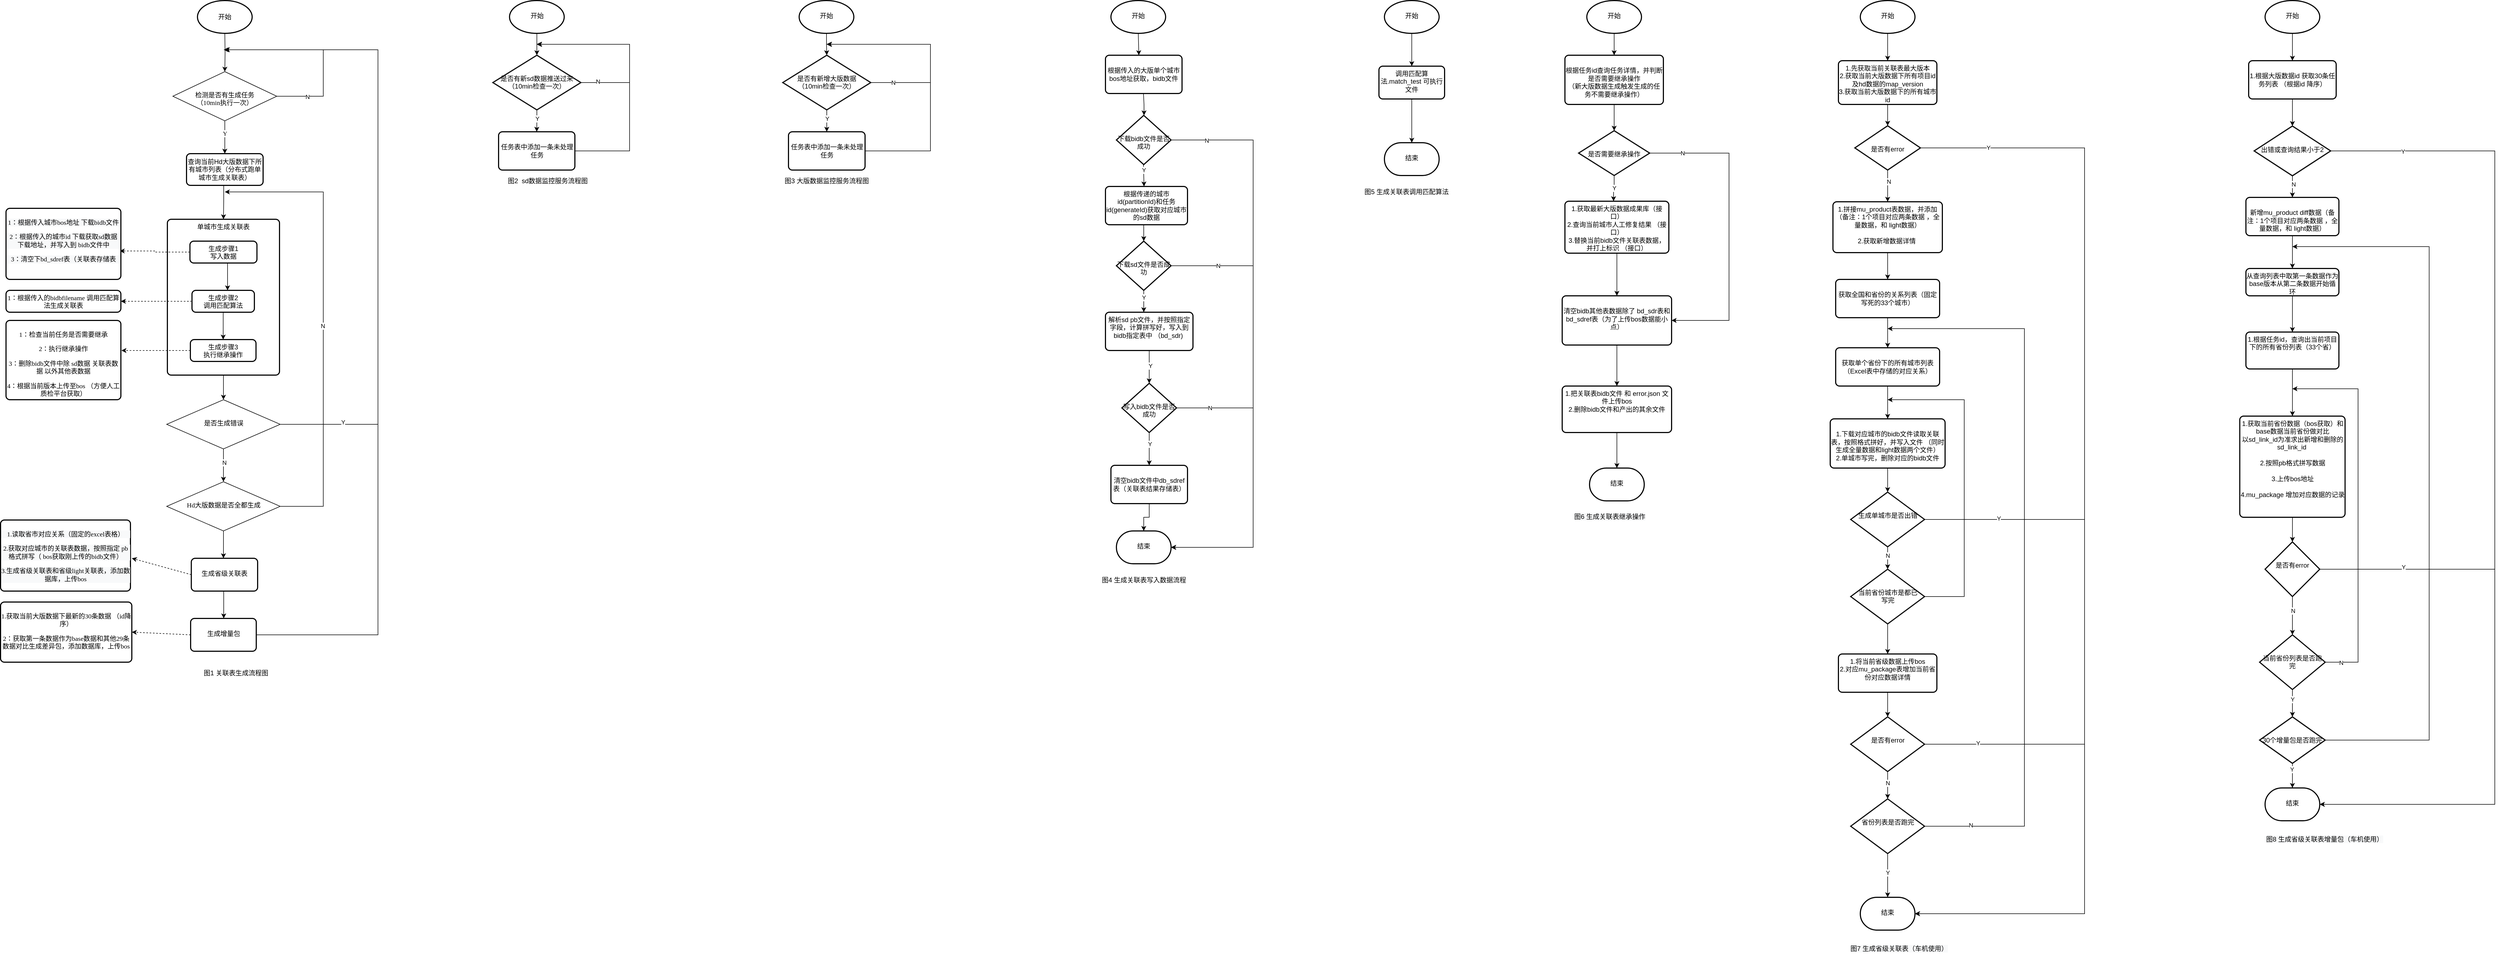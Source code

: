 <mxfile version="15.6.0" type="github">
  <diagram id="X5KQz3rxx_h_TQ3K8cYE" name="Page-1">
    <mxGraphModel dx="1613" dy="525" grid="1" gridSize="10" guides="1" tooltips="1" connect="1" arrows="1" fold="1" page="1" pageScale="1" pageWidth="827" pageHeight="1169" background="#ffffff" math="0" shadow="0">
      <root>
        <mxCell id="0" />
        <mxCell id="1" parent="0" />
        <mxCell id="eWdhQGMyC3yhiPP8geCY-25" value="" style="edgeStyle=orthogonalEdgeStyle;rounded=0;orthogonalLoop=1;jettySize=auto;html=1;fontFamily=Verdana;" parent="1" target="eWdhQGMyC3yhiPP8geCY-24" edge="1">
          <mxGeometry relative="1" as="geometry">
            <mxPoint x="-310" y="230" as="sourcePoint" />
          </mxGeometry>
        </mxCell>
        <mxCell id="wXMktmDXNLtLzAhjk9bb-2" style="edgeStyle=orthogonalEdgeStyle;rounded=0;orthogonalLoop=1;jettySize=auto;html=1;exitX=1;exitY=0.5;exitDx=0;exitDy=0;" edge="1" parent="1" source="eWdhQGMyC3yhiPP8geCY-24">
          <mxGeometry relative="1" as="geometry">
            <mxPoint x="-310" y="260" as="targetPoint" />
            <Array as="points">
              <mxPoint x="-130" y="345" />
              <mxPoint x="-130" y="260" />
            </Array>
          </mxGeometry>
        </mxCell>
        <mxCell id="wXMktmDXNLtLzAhjk9bb-3" value="N" style="edgeLabel;html=1;align=center;verticalAlign=middle;resizable=0;points=[];" vertex="1" connectable="0" parent="wXMktmDXNLtLzAhjk9bb-2">
          <mxGeometry x="-0.68" y="-1" relative="1" as="geometry">
            <mxPoint as="offset" />
          </mxGeometry>
        </mxCell>
        <mxCell id="eWdhQGMyC3yhiPP8geCY-24" value="&lt;br&gt;&lt;br&gt;检测是否有生成任务&lt;br&gt;（10min执行一次）" style="rhombus;whiteSpace=wrap;html=1;rounded=0;fontFamily=Verdana;verticalAlign=top;" parent="1" vertex="1">
          <mxGeometry x="-405" y="300" width="190" height="90" as="geometry" />
        </mxCell>
        <mxCell id="eWdhQGMyC3yhiPP8geCY-30" value="" style="endArrow=classic;html=1;rounded=0;fontFamily=Verdana;entryX=0.5;entryY=0;entryDx=0;entryDy=0;exitX=0.5;exitY=1;exitDx=0;exitDy=0;" parent="1" source="eWdhQGMyC3yhiPP8geCY-24" edge="1">
          <mxGeometry width="50" height="50" relative="1" as="geometry">
            <mxPoint x="-360" y="440" as="sourcePoint" />
            <mxPoint x="-310" y="450" as="targetPoint" />
          </mxGeometry>
        </mxCell>
        <mxCell id="eWdhQGMyC3yhiPP8geCY-32" value="Y" style="edgeLabel;html=1;align=center;verticalAlign=middle;resizable=0;points=[];fontFamily=Verdana;" parent="eWdhQGMyC3yhiPP8geCY-30" vertex="1" connectable="0">
          <mxGeometry x="-0.256" relative="1" as="geometry">
            <mxPoint as="offset" />
          </mxGeometry>
        </mxCell>
        <mxCell id="wXMktmDXNLtLzAhjk9bb-1" value="开始" style="strokeWidth=2;html=1;shape=mxgraph.flowchart.start_1;whiteSpace=wrap;" vertex="1" parent="1">
          <mxGeometry x="-360" y="170" width="100" height="60" as="geometry" />
        </mxCell>
        <mxCell id="wXMktmDXNLtLzAhjk9bb-18" style="edgeStyle=orthogonalEdgeStyle;rounded=0;orthogonalLoop=1;jettySize=auto;html=1;exitX=0.5;exitY=1;exitDx=0;exitDy=0;entryX=0.5;entryY=0;entryDx=0;entryDy=0;" edge="1" parent="1" source="wXMktmDXNLtLzAhjk9bb-4" target="wXMktmDXNLtLzAhjk9bb-5">
          <mxGeometry relative="1" as="geometry">
            <Array as="points">
              <mxPoint x="-312" y="508" />
              <mxPoint x="-312" y="537" />
            </Array>
          </mxGeometry>
        </mxCell>
        <mxCell id="wXMktmDXNLtLzAhjk9bb-4" value="查询当前Hd大版数据下所有城市列表（分布式跑单城市生成关联表）" style="rounded=1;whiteSpace=wrap;html=1;absoluteArcSize=1;arcSize=14;strokeWidth=2;" vertex="1" parent="1">
          <mxGeometry x="-380" y="450" width="140" height="58" as="geometry" />
        </mxCell>
        <mxCell id="wXMktmDXNLtLzAhjk9bb-24" style="edgeStyle=orthogonalEdgeStyle;rounded=0;orthogonalLoop=1;jettySize=auto;html=1;exitX=0.5;exitY=1;exitDx=0;exitDy=0;entryX=0.5;entryY=0;entryDx=0;entryDy=0;" edge="1" parent="1" source="wXMktmDXNLtLzAhjk9bb-5" target="wXMktmDXNLtLzAhjk9bb-19">
          <mxGeometry relative="1" as="geometry" />
        </mxCell>
        <mxCell id="wXMktmDXNLtLzAhjk9bb-5" value="单城市生成关联表" style="rounded=1;whiteSpace=wrap;html=1;absoluteArcSize=1;arcSize=14;strokeWidth=2;verticalAlign=top;" vertex="1" parent="1">
          <mxGeometry x="-415" y="570" width="205" height="285" as="geometry" />
        </mxCell>
        <mxCell id="wXMktmDXNLtLzAhjk9bb-88" style="edgeStyle=orthogonalEdgeStyle;rounded=0;orthogonalLoop=1;jettySize=auto;html=1;exitX=0;exitY=0.5;exitDx=0;exitDy=0;entryX=0.99;entryY=0.6;entryDx=0;entryDy=0;entryPerimeter=0;dashed=1;" edge="1" parent="1" source="wXMktmDXNLtLzAhjk9bb-6" target="wXMktmDXNLtLzAhjk9bb-86">
          <mxGeometry relative="1" as="geometry">
            <Array as="points">
              <mxPoint x="-437" y="630" />
              <mxPoint x="-437" y="628" />
            </Array>
          </mxGeometry>
        </mxCell>
        <mxCell id="wXMktmDXNLtLzAhjk9bb-6" value="生成步骤1&lt;br&gt;写入数据" style="rounded=1;whiteSpace=wrap;html=1;absoluteArcSize=1;arcSize=14;strokeWidth=2;verticalAlign=top;" vertex="1" parent="1">
          <mxGeometry x="-373.75" y="610" width="122.5" height="40" as="geometry" />
        </mxCell>
        <mxCell id="wXMktmDXNLtLzAhjk9bb-15" value="" style="edgeStyle=orthogonalEdgeStyle;rounded=0;orthogonalLoop=1;jettySize=auto;html=1;" edge="1" parent="1" source="wXMktmDXNLtLzAhjk9bb-8" target="wXMktmDXNLtLzAhjk9bb-9">
          <mxGeometry relative="1" as="geometry" />
        </mxCell>
        <mxCell id="wXMktmDXNLtLzAhjk9bb-8" value="生成步骤2&lt;br&gt;调用匹配算法" style="rounded=1;whiteSpace=wrap;html=1;absoluteArcSize=1;arcSize=14;strokeWidth=2;verticalAlign=top;" vertex="1" parent="1">
          <mxGeometry x="-370" y="700" width="114.06" height="40" as="geometry" />
        </mxCell>
        <mxCell id="wXMktmDXNLtLzAhjk9bb-9" value="生成步骤3&lt;br&gt;执行继承操作" style="rounded=1;whiteSpace=wrap;html=1;absoluteArcSize=1;arcSize=14;strokeWidth=2;verticalAlign=top;" vertex="1" parent="1">
          <mxGeometry x="-372.97" y="790" width="120" height="40" as="geometry" />
        </mxCell>
        <mxCell id="wXMktmDXNLtLzAhjk9bb-14" value="" style="edgeStyle=orthogonalEdgeStyle;rounded=0;orthogonalLoop=1;jettySize=auto;html=1;fontFamily=Verdana;exitX=0.561;exitY=0.975;exitDx=0;exitDy=0;exitPerimeter=0;" edge="1" parent="1" source="wXMktmDXNLtLzAhjk9bb-6">
          <mxGeometry relative="1" as="geometry">
            <mxPoint x="-300" y="240" as="sourcePoint" />
            <mxPoint x="-305" y="700" as="targetPoint" />
            <Array as="points" />
          </mxGeometry>
        </mxCell>
        <mxCell id="wXMktmDXNLtLzAhjk9bb-22" style="edgeStyle=orthogonalEdgeStyle;rounded=0;orthogonalLoop=1;jettySize=auto;html=1;exitX=1;exitY=0.5;exitDx=0;exitDy=0;" edge="1" parent="1" source="wXMktmDXNLtLzAhjk9bb-19">
          <mxGeometry relative="1" as="geometry">
            <mxPoint x="-310" y="260" as="targetPoint" />
            <Array as="points">
              <mxPoint x="-30" y="945" />
              <mxPoint x="-30" y="260" />
            </Array>
          </mxGeometry>
        </mxCell>
        <mxCell id="wXMktmDXNLtLzAhjk9bb-23" value="Y" style="edgeLabel;html=1;align=center;verticalAlign=middle;resizable=0;points=[];" vertex="1" connectable="0" parent="wXMktmDXNLtLzAhjk9bb-22">
          <mxGeometry x="-0.801" y="4" relative="1" as="geometry">
            <mxPoint as="offset" />
          </mxGeometry>
        </mxCell>
        <mxCell id="wXMktmDXNLtLzAhjk9bb-29" value="" style="edgeStyle=orthogonalEdgeStyle;rounded=0;orthogonalLoop=1;jettySize=auto;html=1;" edge="1" parent="1" source="wXMktmDXNLtLzAhjk9bb-19" target="wXMktmDXNLtLzAhjk9bb-25">
          <mxGeometry relative="1" as="geometry" />
        </mxCell>
        <mxCell id="wXMktmDXNLtLzAhjk9bb-41" value="N" style="edgeLabel;html=1;align=center;verticalAlign=middle;resizable=0;points=[];" vertex="1" connectable="0" parent="wXMktmDXNLtLzAhjk9bb-29">
          <mxGeometry x="-0.167" y="1" relative="1" as="geometry">
            <mxPoint as="offset" />
          </mxGeometry>
        </mxCell>
        <mxCell id="wXMktmDXNLtLzAhjk9bb-19" value="&lt;br&gt;&lt;br&gt;是否生成错误" style="rhombus;whiteSpace=wrap;html=1;rounded=0;fontFamily=Verdana;verticalAlign=top;" vertex="1" parent="1">
          <mxGeometry x="-416.25" y="900" width="207.5" height="90" as="geometry" />
        </mxCell>
        <mxCell id="wXMktmDXNLtLzAhjk9bb-26" style="edgeStyle=orthogonalEdgeStyle;rounded=0;orthogonalLoop=1;jettySize=auto;html=1;exitX=1;exitY=0.5;exitDx=0;exitDy=0;" edge="1" parent="1" source="wXMktmDXNLtLzAhjk9bb-25">
          <mxGeometry relative="1" as="geometry">
            <mxPoint x="-310" y="520" as="targetPoint" />
            <Array as="points">
              <mxPoint x="-130" y="1095" />
              <mxPoint x="-130" y="520" />
            </Array>
          </mxGeometry>
        </mxCell>
        <mxCell id="wXMktmDXNLtLzAhjk9bb-28" value="N" style="edgeLabel;html=1;align=center;verticalAlign=middle;resizable=0;points=[];" vertex="1" connectable="0" parent="wXMktmDXNLtLzAhjk9bb-26">
          <mxGeometry x="-0.018" y="1" relative="1" as="geometry">
            <mxPoint as="offset" />
          </mxGeometry>
        </mxCell>
        <mxCell id="wXMktmDXNLtLzAhjk9bb-35" style="edgeStyle=orthogonalEdgeStyle;rounded=0;orthogonalLoop=1;jettySize=auto;html=1;" edge="1" parent="1" source="wXMktmDXNLtLzAhjk9bb-25">
          <mxGeometry relative="1" as="geometry">
            <mxPoint x="-312.5" y="1190" as="targetPoint" />
          </mxGeometry>
        </mxCell>
        <mxCell id="wXMktmDXNLtLzAhjk9bb-25" value="&lt;br&gt;&lt;br&gt;Hd大版数据是否全都生成" style="rhombus;whiteSpace=wrap;html=1;rounded=0;fontFamily=Verdana;verticalAlign=top;" vertex="1" parent="1">
          <mxGeometry x="-416.25" y="1050" width="207.5" height="90" as="geometry" />
        </mxCell>
        <mxCell id="wXMktmDXNLtLzAhjk9bb-37" value="" style="edgeStyle=orthogonalEdgeStyle;rounded=0;orthogonalLoop=1;jettySize=auto;html=1;" edge="1" parent="1" source="wXMktmDXNLtLzAhjk9bb-31" target="wXMktmDXNLtLzAhjk9bb-32">
          <mxGeometry relative="1" as="geometry">
            <Array as="points">
              <mxPoint x="-312" y="1290" />
              <mxPoint x="-312" y="1290" />
            </Array>
          </mxGeometry>
        </mxCell>
        <mxCell id="wXMktmDXNLtLzAhjk9bb-31" value="&lt;br&gt;生成省级关联表" style="rounded=1;whiteSpace=wrap;html=1;absoluteArcSize=1;arcSize=14;strokeWidth=2;verticalAlign=top;" vertex="1" parent="1">
          <mxGeometry x="-371.25" y="1190" width="121.25" height="60" as="geometry" />
        </mxCell>
        <mxCell id="wXMktmDXNLtLzAhjk9bb-32" value="&lt;br&gt;生成增量包" style="rounded=1;whiteSpace=wrap;html=1;absoluteArcSize=1;arcSize=14;strokeWidth=2;verticalAlign=top;" vertex="1" parent="1">
          <mxGeometry x="-372.5" y="1300" width="120" height="60" as="geometry" />
        </mxCell>
        <mxCell id="wXMktmDXNLtLzAhjk9bb-40" value="" style="edgeStyle=orthogonalEdgeStyle;rounded=0;orthogonalLoop=1;jettySize=auto;html=1;exitX=1;exitY=0.5;exitDx=0;exitDy=0;" edge="1" parent="1" source="wXMktmDXNLtLzAhjk9bb-32">
          <mxGeometry relative="1" as="geometry">
            <mxPoint x="-302" y="1260" as="sourcePoint" />
            <mxPoint x="-312" y="260" as="targetPoint" />
            <Array as="points">
              <mxPoint x="-30" y="1330" />
              <mxPoint x="-30" y="260" />
            </Array>
          </mxGeometry>
        </mxCell>
        <mxCell id="wXMktmDXNLtLzAhjk9bb-61" style="edgeStyle=orthogonalEdgeStyle;rounded=0;orthogonalLoop=1;jettySize=auto;html=1;exitX=0.5;exitY=1;exitDx=0;exitDy=0;exitPerimeter=0;entryX=0.5;entryY=0;entryDx=0;entryDy=0;entryPerimeter=0;" edge="1" parent="1" source="wXMktmDXNLtLzAhjk9bb-59" target="wXMktmDXNLtLzAhjk9bb-60">
          <mxGeometry relative="1" as="geometry" />
        </mxCell>
        <mxCell id="wXMktmDXNLtLzAhjk9bb-59" value="&lt;br&gt;开始" style="strokeWidth=2;html=1;shape=mxgraph.flowchart.start_1;whiteSpace=wrap;verticalAlign=top;" vertex="1" parent="1">
          <mxGeometry x="210.5" y="170" width="100" height="60" as="geometry" />
        </mxCell>
        <mxCell id="wXMktmDXNLtLzAhjk9bb-67" style="edgeStyle=orthogonalEdgeStyle;rounded=0;orthogonalLoop=1;jettySize=auto;html=1;exitX=0.5;exitY=1;exitDx=0;exitDy=0;exitPerimeter=0;entryX=0.5;entryY=0;entryDx=0;entryDy=0;" edge="1" parent="1" source="wXMktmDXNLtLzAhjk9bb-60" target="wXMktmDXNLtLzAhjk9bb-66">
          <mxGeometry relative="1" as="geometry" />
        </mxCell>
        <mxCell id="wXMktmDXNLtLzAhjk9bb-68" value="Y" style="edgeLabel;html=1;align=center;verticalAlign=middle;resizable=0;points=[];" vertex="1" connectable="0" parent="wXMktmDXNLtLzAhjk9bb-67">
          <mxGeometry x="-0.2" relative="1" as="geometry">
            <mxPoint as="offset" />
          </mxGeometry>
        </mxCell>
        <mxCell id="wXMktmDXNLtLzAhjk9bb-105" style="edgeStyle=orthogonalEdgeStyle;rounded=0;orthogonalLoop=1;jettySize=auto;html=1;exitX=1;exitY=0.5;exitDx=0;exitDy=0;exitPerimeter=0;" edge="1" parent="1" source="wXMktmDXNLtLzAhjk9bb-60">
          <mxGeometry relative="1" as="geometry">
            <mxPoint x="261" y="250" as="targetPoint" />
            <Array as="points">
              <mxPoint x="430" y="320" />
              <mxPoint x="430" y="250" />
              <mxPoint x="280" y="250" />
            </Array>
          </mxGeometry>
        </mxCell>
        <mxCell id="wXMktmDXNLtLzAhjk9bb-106" value="N" style="edgeLabel;html=1;align=center;verticalAlign=middle;resizable=0;points=[];" vertex="1" connectable="0" parent="wXMktmDXNLtLzAhjk9bb-105">
          <mxGeometry x="-0.811" y="2" relative="1" as="geometry">
            <mxPoint as="offset" />
          </mxGeometry>
        </mxCell>
        <mxCell id="wXMktmDXNLtLzAhjk9bb-60" value="&lt;br&gt;&lt;br&gt;是否有新sd数据推送过来（10min检查一次）" style="strokeWidth=2;html=1;shape=mxgraph.flowchart.decision;whiteSpace=wrap;verticalAlign=top;" vertex="1" parent="1">
          <mxGeometry x="180" y="270" width="161" height="100" as="geometry" />
        </mxCell>
        <mxCell id="wXMktmDXNLtLzAhjk9bb-66" value="&lt;br&gt;任务表中添加一条未处理任务" style="rounded=1;whiteSpace=wrap;html=1;absoluteArcSize=1;arcSize=14;strokeWidth=2;verticalAlign=top;" vertex="1" parent="1">
          <mxGeometry x="190.5" y="410" width="139.5" height="70" as="geometry" />
        </mxCell>
        <mxCell id="wXMktmDXNLtLzAhjk9bb-70" style="edgeStyle=orthogonalEdgeStyle;rounded=0;orthogonalLoop=1;jettySize=auto;html=1;exitX=0.5;exitY=1;exitDx=0;exitDy=0;exitPerimeter=0;entryX=0.5;entryY=0;entryDx=0;entryDy=0;entryPerimeter=0;" edge="1" parent="1" source="wXMktmDXNLtLzAhjk9bb-71" target="wXMktmDXNLtLzAhjk9bb-75">
          <mxGeometry relative="1" as="geometry" />
        </mxCell>
        <mxCell id="wXMktmDXNLtLzAhjk9bb-71" value="&lt;br&gt;开始" style="strokeWidth=2;html=1;shape=mxgraph.flowchart.start_1;whiteSpace=wrap;verticalAlign=top;" vertex="1" parent="1">
          <mxGeometry x="740" y="170" width="100" height="60" as="geometry" />
        </mxCell>
        <mxCell id="wXMktmDXNLtLzAhjk9bb-72" value="" style="edgeStyle=orthogonalEdgeStyle;rounded=0;orthogonalLoop=1;jettySize=auto;html=1;exitX=1;exitY=0.5;exitDx=0;exitDy=0;exitPerimeter=0;" edge="1" parent="1" source="wXMktmDXNLtLzAhjk9bb-75">
          <mxGeometry relative="1" as="geometry">
            <mxPoint x="791" y="250" as="targetPoint" />
            <Array as="points">
              <mxPoint x="980" y="320" />
              <mxPoint x="980" y="250" />
            </Array>
          </mxGeometry>
        </mxCell>
        <mxCell id="wXMktmDXNLtLzAhjk9bb-110" value="N" style="edgeLabel;html=1;align=center;verticalAlign=middle;resizable=0;points=[];" vertex="1" connectable="0" parent="wXMktmDXNLtLzAhjk9bb-72">
          <mxGeometry x="-0.779" relative="1" as="geometry">
            <mxPoint as="offset" />
          </mxGeometry>
        </mxCell>
        <mxCell id="wXMktmDXNLtLzAhjk9bb-73" style="edgeStyle=orthogonalEdgeStyle;rounded=0;orthogonalLoop=1;jettySize=auto;html=1;exitX=0.5;exitY=1;exitDx=0;exitDy=0;exitPerimeter=0;entryX=0.5;entryY=0;entryDx=0;entryDy=0;" edge="1" parent="1" source="wXMktmDXNLtLzAhjk9bb-75" target="wXMktmDXNLtLzAhjk9bb-77">
          <mxGeometry relative="1" as="geometry" />
        </mxCell>
        <mxCell id="wXMktmDXNLtLzAhjk9bb-74" value="Y" style="edgeLabel;html=1;align=center;verticalAlign=middle;resizable=0;points=[];" vertex="1" connectable="0" parent="wXMktmDXNLtLzAhjk9bb-73">
          <mxGeometry x="-0.2" relative="1" as="geometry">
            <mxPoint as="offset" />
          </mxGeometry>
        </mxCell>
        <mxCell id="wXMktmDXNLtLzAhjk9bb-75" value="&lt;br&gt;&lt;br&gt;是否有新增大版数据&lt;br&gt;（10min检查一次）" style="strokeWidth=2;html=1;shape=mxgraph.flowchart.decision;whiteSpace=wrap;verticalAlign=top;" vertex="1" parent="1">
          <mxGeometry x="710" y="270" width="161" height="100" as="geometry" />
        </mxCell>
        <mxCell id="wXMktmDXNLtLzAhjk9bb-111" style="edgeStyle=orthogonalEdgeStyle;rounded=0;orthogonalLoop=1;jettySize=auto;html=1;exitX=1;exitY=0.5;exitDx=0;exitDy=0;" edge="1" parent="1" source="wXMktmDXNLtLzAhjk9bb-77">
          <mxGeometry relative="1" as="geometry">
            <mxPoint x="790" y="250" as="targetPoint" />
            <Array as="points">
              <mxPoint x="980" y="445" />
              <mxPoint x="980" y="250" />
            </Array>
          </mxGeometry>
        </mxCell>
        <mxCell id="wXMktmDXNLtLzAhjk9bb-77" value="&lt;br&gt;任务表中添加一条未处理任务" style="rounded=1;whiteSpace=wrap;html=1;absoluteArcSize=1;arcSize=14;strokeWidth=2;verticalAlign=top;" vertex="1" parent="1">
          <mxGeometry x="720.5" y="410" width="140" height="70" as="geometry" />
        </mxCell>
        <mxCell id="wXMktmDXNLtLzAhjk9bb-83" value="图1 关联表生成流程图" style="text;html=1;resizable=0;autosize=1;align=center;verticalAlign=middle;points=[];fillColor=none;strokeColor=none;rounded=0;" vertex="1" parent="1">
          <mxGeometry x="-355" y="1390" width="130" height="20" as="geometry" />
        </mxCell>
        <mxCell id="wXMktmDXNLtLzAhjk9bb-84" value="图2&amp;nbsp; sd数据监控服务流程图" style="text;html=1;align=center;verticalAlign=middle;resizable=0;points=[];autosize=1;strokeColor=none;fillColor=none;" vertex="1" parent="1">
          <mxGeometry x="200" y="490" width="160" height="20" as="geometry" />
        </mxCell>
        <mxCell id="wXMktmDXNLtLzAhjk9bb-85" value="图3 大版数据监控服务流程图" style="text;html=1;align=center;verticalAlign=middle;resizable=0;points=[];autosize=1;strokeColor=none;fillColor=none;" vertex="1" parent="1">
          <mxGeometry x="705" y="490" width="170" height="20" as="geometry" />
        </mxCell>
        <mxCell id="wXMktmDXNLtLzAhjk9bb-86" value="&lt;meta charset=&quot;utf-8&quot;&gt;&lt;p style=&quot;color: rgb(0, 0, 0); font-family: verdana; font-size: 12px; font-style: normal; font-weight: 400; letter-spacing: normal; text-align: center; text-indent: 0px; text-transform: none; word-spacing: 0px; background-color: rgb(248, 249, 250);&quot;&gt;1：根据传入城市bos地址 下载bidb文件&lt;/p&gt;&lt;p style=&quot;color: rgb(0, 0, 0); font-family: verdana; font-size: 12px; font-style: normal; font-weight: 400; letter-spacing: normal; text-align: center; text-indent: 0px; text-transform: none; word-spacing: 0px; background-color: rgb(248, 249, 250);&quot;&gt;2：根据传入的城市id 下载获取sd数据下载地址，并写入到 bidb文件中&lt;/p&gt;&lt;p style=&quot;color: rgb(0, 0, 0); font-family: verdana; font-size: 12px; font-style: normal; font-weight: 400; letter-spacing: normal; text-align: center; text-indent: 0px; text-transform: none; word-spacing: 0px; background-color: rgb(248, 249, 250);&quot;&gt;3：清空下bd_sdref表（关联表存储表&lt;/p&gt;" style="rounded=1;whiteSpace=wrap;html=1;absoluteArcSize=1;arcSize=14;strokeWidth=2;verticalAlign=top;" vertex="1" parent="1">
          <mxGeometry x="-710" y="550" width="210" height="130" as="geometry" />
        </mxCell>
        <mxCell id="wXMktmDXNLtLzAhjk9bb-89" value="&lt;span style=&quot;font-family: &amp;#34;verdana&amp;#34;&quot;&gt;1：根据传入的bidbfilename 调用匹配算法生成关联表&lt;/span&gt;" style="rounded=1;whiteSpace=wrap;html=1;absoluteArcSize=1;arcSize=14;strokeWidth=2;verticalAlign=top;" vertex="1" parent="1">
          <mxGeometry x="-710" y="700" width="210" height="40" as="geometry" />
        </mxCell>
        <mxCell id="wXMktmDXNLtLzAhjk9bb-94" value="&lt;p style=&quot;font-family: &amp;#34;verdana&amp;#34;&quot;&gt;1：检查当前任务是否需要继承&lt;/p&gt;&lt;p style=&quot;font-family: &amp;#34;verdana&amp;#34;&quot;&gt;2：执行继承操作&lt;/p&gt;&lt;p style=&quot;font-family: &amp;#34;verdana&amp;#34;&quot;&gt;3：删除bidb文件中除 sd数据 关联表数据 以外其他表数据&lt;/p&gt;&lt;p style=&quot;font-family: &amp;#34;verdana&amp;#34;&quot;&gt;4：根据当前版本上传至bos （方便人工质检平台获取）&lt;/p&gt;" style="rounded=1;whiteSpace=wrap;html=1;absoluteArcSize=1;arcSize=14;strokeWidth=2;verticalAlign=top;" vertex="1" parent="1">
          <mxGeometry x="-710" y="755" width="210" height="145" as="geometry" />
        </mxCell>
        <mxCell id="wXMktmDXNLtLzAhjk9bb-95" value="" style="endArrow=classic;html=1;rounded=0;dashed=1;exitX=0;exitY=0.5;exitDx=0;exitDy=0;entryX=1;entryY=0.5;entryDx=0;entryDy=0;" edge="1" parent="1" source="wXMktmDXNLtLzAhjk9bb-8" target="wXMktmDXNLtLzAhjk9bb-89">
          <mxGeometry width="50" height="50" relative="1" as="geometry">
            <mxPoint x="-480" y="750" as="sourcePoint" />
            <mxPoint x="-430" y="700" as="targetPoint" />
          </mxGeometry>
        </mxCell>
        <mxCell id="wXMktmDXNLtLzAhjk9bb-96" value="" style="endArrow=classic;html=1;rounded=0;dashed=1;exitX=0;exitY=0.5;exitDx=0;exitDy=0;entryX=1.005;entryY=0.379;entryDx=0;entryDy=0;entryPerimeter=0;" edge="1" parent="1" source="wXMktmDXNLtLzAhjk9bb-9" target="wXMktmDXNLtLzAhjk9bb-94">
          <mxGeometry width="50" height="50" relative="1" as="geometry">
            <mxPoint x="-450" y="780" as="sourcePoint" />
            <mxPoint x="-400" y="730" as="targetPoint" />
          </mxGeometry>
        </mxCell>
        <mxCell id="wXMktmDXNLtLzAhjk9bb-97" value="&lt;meta charset=&quot;utf-8&quot;&gt;&lt;p style=&quot;color: rgb(0, 0, 0); font-family: verdana; font-size: 12px; font-style: normal; font-weight: 400; letter-spacing: normal; text-align: center; text-indent: 0px; text-transform: none; word-spacing: 0px; background-color: rgb(248, 249, 250);&quot;&gt;1.读取省市对应关系（固定的excel表格）&lt;/p&gt;&lt;p style=&quot;color: rgb(0, 0, 0); font-family: verdana; font-size: 12px; font-style: normal; font-weight: 400; letter-spacing: normal; text-align: center; text-indent: 0px; text-transform: none; word-spacing: 0px; background-color: rgb(248, 249, 250);&quot;&gt;2.获取对应城市的关联表数据，按照指定 pb格式拼写（ bos获取刚上传的bidb文件）&lt;/p&gt;&lt;p style=&quot;color: rgb(0, 0, 0); font-family: verdana; font-size: 12px; font-style: normal; font-weight: 400; letter-spacing: normal; text-align: center; text-indent: 0px; text-transform: none; word-spacing: 0px; background-color: rgb(248, 249, 250);&quot;&gt;3.生成省级关联表和省级light关联表，添加数据库，上传bos&lt;/p&gt;" style="rounded=1;whiteSpace=wrap;html=1;absoluteArcSize=1;arcSize=14;strokeWidth=2;verticalAlign=top;" vertex="1" parent="1">
          <mxGeometry x="-720" y="1120" width="237.5" height="130" as="geometry" />
        </mxCell>
        <mxCell id="wXMktmDXNLtLzAhjk9bb-98" value="&lt;p style=&quot;font-family: &amp;#34;verdana&amp;#34;&quot;&gt;1.获取当前大版数据下最新的30条数据 （id降序）&lt;/p&gt;&lt;p style=&quot;font-family: &amp;#34;verdana&amp;#34;&quot;&gt;2：获取第一条数据作为base数据和其他29条数据对比生成差异包，添加数据库，上传bos&lt;/p&gt;" style="rounded=1;whiteSpace=wrap;html=1;absoluteArcSize=1;arcSize=14;strokeWidth=2;verticalAlign=top;" vertex="1" parent="1">
          <mxGeometry x="-720" y="1270" width="240" height="110" as="geometry" />
        </mxCell>
        <mxCell id="wXMktmDXNLtLzAhjk9bb-99" value="" style="endArrow=classic;html=1;rounded=0;dashed=1;exitX=0;exitY=0.5;exitDx=0;exitDy=0;" edge="1" parent="1" source="wXMktmDXNLtLzAhjk9bb-31">
          <mxGeometry width="50" height="50" relative="1" as="geometry">
            <mxPoint x="-440" y="1250" as="sourcePoint" />
            <mxPoint x="-480" y="1190" as="targetPoint" />
          </mxGeometry>
        </mxCell>
        <mxCell id="wXMktmDXNLtLzAhjk9bb-100" value="" style="endArrow=classic;html=1;rounded=0;dashed=1;exitX=0;exitY=0.5;exitDx=0;exitDy=0;entryX=1;entryY=0.5;entryDx=0;entryDy=0;" edge="1" parent="1" source="wXMktmDXNLtLzAhjk9bb-32" target="wXMktmDXNLtLzAhjk9bb-98">
          <mxGeometry width="50" height="50" relative="1" as="geometry">
            <mxPoint x="-440" y="1380" as="sourcePoint" />
            <mxPoint x="-390" y="1330" as="targetPoint" />
          </mxGeometry>
        </mxCell>
        <mxCell id="wXMktmDXNLtLzAhjk9bb-109" value="" style="endArrow=classic;html=1;rounded=0;exitX=1;exitY=0.5;exitDx=0;exitDy=0;" edge="1" parent="1" source="wXMktmDXNLtLzAhjk9bb-66">
          <mxGeometry width="50" height="50" relative="1" as="geometry">
            <mxPoint x="400" y="430" as="sourcePoint" />
            <mxPoint x="260" y="250" as="targetPoint" />
            <Array as="points">
              <mxPoint x="430" y="445" />
              <mxPoint x="430" y="250" />
            </Array>
          </mxGeometry>
        </mxCell>
        <mxCell id="wXMktmDXNLtLzAhjk9bb-112" value="&lt;br&gt;开始" style="strokeWidth=2;html=1;shape=mxgraph.flowchart.start_1;whiteSpace=wrap;verticalAlign=top;" vertex="1" parent="1">
          <mxGeometry x="1310" y="170" width="100" height="60" as="geometry" />
        </mxCell>
        <mxCell id="wXMktmDXNLtLzAhjk9bb-113" value="&lt;br&gt;根据传入的大版单个城市bos地址获取，bidb文件" style="rounded=1;whiteSpace=wrap;html=1;absoluteArcSize=1;arcSize=14;strokeWidth=2;verticalAlign=top;" vertex="1" parent="1">
          <mxGeometry x="1300" y="270" width="140" height="70" as="geometry" />
        </mxCell>
        <mxCell id="wXMktmDXNLtLzAhjk9bb-126" style="edgeStyle=orthogonalEdgeStyle;rounded=0;orthogonalLoop=1;jettySize=auto;html=1;exitX=1;exitY=0.5;exitDx=0;exitDy=0;exitPerimeter=0;entryX=1;entryY=0.5;entryDx=0;entryDy=0;entryPerimeter=0;" edge="1" parent="1" source="wXMktmDXNLtLzAhjk9bb-114" target="wXMktmDXNLtLzAhjk9bb-120">
          <mxGeometry relative="1" as="geometry">
            <Array as="points">
              <mxPoint x="1570" y="425" />
              <mxPoint x="1570" y="1170" />
            </Array>
          </mxGeometry>
        </mxCell>
        <mxCell id="wXMktmDXNLtLzAhjk9bb-128" value="N" style="edgeLabel;html=1;align=center;verticalAlign=middle;resizable=0;points=[];" vertex="1" connectable="0" parent="wXMktmDXNLtLzAhjk9bb-126">
          <mxGeometry x="-0.876" y="-1" relative="1" as="geometry">
            <mxPoint as="offset" />
          </mxGeometry>
        </mxCell>
        <mxCell id="wXMktmDXNLtLzAhjk9bb-114" value="&lt;br&gt;&lt;br&gt;下载bidb文件是否成功" style="strokeWidth=2;html=1;shape=mxgraph.flowchart.decision;whiteSpace=wrap;verticalAlign=top;" vertex="1" parent="1">
          <mxGeometry x="1320" y="380" width="100" height="90" as="geometry" />
        </mxCell>
        <mxCell id="wXMktmDXNLtLzAhjk9bb-129" style="edgeStyle=orthogonalEdgeStyle;rounded=0;orthogonalLoop=1;jettySize=auto;html=1;exitX=0.5;exitY=1;exitDx=0;exitDy=0;entryX=0.5;entryY=0;entryDx=0;entryDy=0;entryPerimeter=0;" edge="1" parent="1" source="wXMktmDXNLtLzAhjk9bb-115" target="wXMktmDXNLtLzAhjk9bb-116">
          <mxGeometry relative="1" as="geometry" />
        </mxCell>
        <mxCell id="wXMktmDXNLtLzAhjk9bb-115" value="根据传递的城市id(partitionId)和任务id(generateId)获取对应城市的sd数据" style="rounded=1;whiteSpace=wrap;html=1;absoluteArcSize=1;arcSize=14;strokeWidth=2;verticalAlign=top;" vertex="1" parent="1">
          <mxGeometry x="1300" y="510" width="150" height="70" as="geometry" />
        </mxCell>
        <mxCell id="wXMktmDXNLtLzAhjk9bb-130" style="edgeStyle=orthogonalEdgeStyle;rounded=0;orthogonalLoop=1;jettySize=auto;html=1;exitX=0.5;exitY=1;exitDx=0;exitDy=0;exitPerimeter=0;entryX=0.438;entryY=0;entryDx=0;entryDy=0;entryPerimeter=0;" edge="1" parent="1" source="wXMktmDXNLtLzAhjk9bb-116" target="wXMktmDXNLtLzAhjk9bb-117">
          <mxGeometry relative="1" as="geometry" />
        </mxCell>
        <mxCell id="wXMktmDXNLtLzAhjk9bb-132" value="Y" style="edgeLabel;html=1;align=center;verticalAlign=middle;resizable=0;points=[];" vertex="1" connectable="0" parent="wXMktmDXNLtLzAhjk9bb-130">
          <mxGeometry x="-0.352" relative="1" as="geometry">
            <mxPoint as="offset" />
          </mxGeometry>
        </mxCell>
        <mxCell id="wXMktmDXNLtLzAhjk9bb-133" style="edgeStyle=orthogonalEdgeStyle;rounded=0;orthogonalLoop=1;jettySize=auto;html=1;exitX=1;exitY=0.5;exitDx=0;exitDy=0;exitPerimeter=0;entryX=1;entryY=0.5;entryDx=0;entryDy=0;entryPerimeter=0;" edge="1" parent="1" source="wXMktmDXNLtLzAhjk9bb-116" target="wXMktmDXNLtLzAhjk9bb-120">
          <mxGeometry relative="1" as="geometry">
            <Array as="points">
              <mxPoint x="1570" y="655" />
              <mxPoint x="1570" y="1170" />
            </Array>
          </mxGeometry>
        </mxCell>
        <mxCell id="wXMktmDXNLtLzAhjk9bb-134" value="N" style="edgeLabel;html=1;align=center;verticalAlign=middle;resizable=0;points=[];" vertex="1" connectable="0" parent="wXMktmDXNLtLzAhjk9bb-133">
          <mxGeometry x="-0.789" relative="1" as="geometry">
            <mxPoint as="offset" />
          </mxGeometry>
        </mxCell>
        <mxCell id="wXMktmDXNLtLzAhjk9bb-116" value="&lt;br&gt;&lt;br&gt;下载sd文件是否成功" style="strokeWidth=2;html=1;shape=mxgraph.flowchart.decision;whiteSpace=wrap;verticalAlign=top;" vertex="1" parent="1">
          <mxGeometry x="1320" y="610" width="100" height="90" as="geometry" />
        </mxCell>
        <mxCell id="wXMktmDXNLtLzAhjk9bb-135" style="edgeStyle=orthogonalEdgeStyle;rounded=0;orthogonalLoop=1;jettySize=auto;html=1;exitX=0.5;exitY=1;exitDx=0;exitDy=0;entryX=0.5;entryY=0;entryDx=0;entryDy=0;entryPerimeter=0;" edge="1" parent="1" source="wXMktmDXNLtLzAhjk9bb-117" target="wXMktmDXNLtLzAhjk9bb-118">
          <mxGeometry relative="1" as="geometry" />
        </mxCell>
        <mxCell id="wXMktmDXNLtLzAhjk9bb-136" value="Y" style="edgeLabel;html=1;align=center;verticalAlign=middle;resizable=0;points=[];" vertex="1" connectable="0" parent="wXMktmDXNLtLzAhjk9bb-135">
          <mxGeometry x="-0.067" y="2" relative="1" as="geometry">
            <mxPoint as="offset" />
          </mxGeometry>
        </mxCell>
        <mxCell id="wXMktmDXNLtLzAhjk9bb-117" value="解析sd pb文件，并按照指定字段，计算拼写好，写入到 bidb指定表中 （bd_sdr)&amp;nbsp;" style="rounded=1;whiteSpace=wrap;html=1;absoluteArcSize=1;arcSize=14;strokeWidth=2;verticalAlign=top;" vertex="1" parent="1">
          <mxGeometry x="1300" y="740" width="160" height="70" as="geometry" />
        </mxCell>
        <mxCell id="wXMktmDXNLtLzAhjk9bb-137" value="" style="edgeStyle=orthogonalEdgeStyle;rounded=0;orthogonalLoop=1;jettySize=auto;html=1;" edge="1" parent="1" source="wXMktmDXNLtLzAhjk9bb-118" target="wXMktmDXNLtLzAhjk9bb-119">
          <mxGeometry relative="1" as="geometry" />
        </mxCell>
        <mxCell id="wXMktmDXNLtLzAhjk9bb-138" value="Y" style="edgeLabel;html=1;align=center;verticalAlign=middle;resizable=0;points=[];" vertex="1" connectable="0" parent="wXMktmDXNLtLzAhjk9bb-137">
          <mxGeometry x="-0.3" y="1" relative="1" as="geometry">
            <mxPoint as="offset" />
          </mxGeometry>
        </mxCell>
        <mxCell id="wXMktmDXNLtLzAhjk9bb-142" style="edgeStyle=orthogonalEdgeStyle;rounded=0;orthogonalLoop=1;jettySize=auto;html=1;exitX=1;exitY=0.5;exitDx=0;exitDy=0;exitPerimeter=0;entryX=1;entryY=0.5;entryDx=0;entryDy=0;entryPerimeter=0;" edge="1" parent="1" source="wXMktmDXNLtLzAhjk9bb-118" target="wXMktmDXNLtLzAhjk9bb-120">
          <mxGeometry relative="1" as="geometry">
            <Array as="points">
              <mxPoint x="1570" y="915" />
              <mxPoint x="1570" y="1170" />
            </Array>
          </mxGeometry>
        </mxCell>
        <mxCell id="wXMktmDXNLtLzAhjk9bb-143" value="N" style="edgeLabel;html=1;align=center;verticalAlign=middle;resizable=0;points=[];" vertex="1" connectable="0" parent="wXMktmDXNLtLzAhjk9bb-142">
          <mxGeometry x="-0.776" relative="1" as="geometry">
            <mxPoint as="offset" />
          </mxGeometry>
        </mxCell>
        <mxCell id="wXMktmDXNLtLzAhjk9bb-118" value="&lt;br&gt;&lt;br&gt;写入bidb文件是否成功" style="strokeWidth=2;html=1;shape=mxgraph.flowchart.decision;whiteSpace=wrap;verticalAlign=top;" vertex="1" parent="1">
          <mxGeometry x="1330" y="870" width="100" height="90" as="geometry" />
        </mxCell>
        <mxCell id="wXMktmDXNLtLzAhjk9bb-139" value="" style="edgeStyle=orthogonalEdgeStyle;rounded=0;orthogonalLoop=1;jettySize=auto;html=1;" edge="1" parent="1" source="wXMktmDXNLtLzAhjk9bb-119" target="wXMktmDXNLtLzAhjk9bb-120">
          <mxGeometry relative="1" as="geometry" />
        </mxCell>
        <mxCell id="wXMktmDXNLtLzAhjk9bb-119" value="&lt;br&gt;清空bidb文件中db_sdref表（关联表结果存储表）" style="rounded=1;whiteSpace=wrap;html=1;absoluteArcSize=1;arcSize=14;strokeWidth=2;verticalAlign=top;" vertex="1" parent="1">
          <mxGeometry x="1310" y="1020" width="140" height="70" as="geometry" />
        </mxCell>
        <mxCell id="wXMktmDXNLtLzAhjk9bb-120" value="&lt;br&gt;结束" style="strokeWidth=2;html=1;shape=mxgraph.flowchart.terminator;whiteSpace=wrap;verticalAlign=top;" vertex="1" parent="1">
          <mxGeometry x="1320" y="1140" width="100" height="60" as="geometry" />
        </mxCell>
        <mxCell id="wXMktmDXNLtLzAhjk9bb-121" value="" style="endArrow=classic;html=1;rounded=0;exitX=0.5;exitY=1;exitDx=0;exitDy=0;exitPerimeter=0;entryX=0.436;entryY=0;entryDx=0;entryDy=0;entryPerimeter=0;" edge="1" parent="1" source="wXMktmDXNLtLzAhjk9bb-112" target="wXMktmDXNLtLzAhjk9bb-113">
          <mxGeometry width="50" height="50" relative="1" as="geometry">
            <mxPoint x="1430" y="270" as="sourcePoint" />
            <mxPoint x="1480" y="220" as="targetPoint" />
          </mxGeometry>
        </mxCell>
        <mxCell id="wXMktmDXNLtLzAhjk9bb-124" value="" style="endArrow=classic;html=1;rounded=0;exitX=0.5;exitY=1;exitDx=0;exitDy=0;exitPerimeter=0;entryX=0.436;entryY=0;entryDx=0;entryDy=0;entryPerimeter=0;" edge="1" parent="1">
          <mxGeometry width="50" height="50" relative="1" as="geometry">
            <mxPoint x="1369.48" y="340" as="sourcePoint" />
            <mxPoint x="1370.52" y="380" as="targetPoint" />
            <Array as="points">
              <mxPoint x="1370.48" y="360" />
            </Array>
          </mxGeometry>
        </mxCell>
        <mxCell id="wXMktmDXNLtLzAhjk9bb-125" value="" style="endArrow=classic;html=1;rounded=0;exitX=0.5;exitY=1;exitDx=0;exitDy=0;exitPerimeter=0;entryX=0.436;entryY=0;entryDx=0;entryDy=0;entryPerimeter=0;" edge="1" parent="1">
          <mxGeometry width="50" height="50" relative="1" as="geometry">
            <mxPoint x="1369.48" y="470" as="sourcePoint" />
            <mxPoint x="1370.52" y="510" as="targetPoint" />
          </mxGeometry>
        </mxCell>
        <mxCell id="wXMktmDXNLtLzAhjk9bb-127" value="Y" style="edgeLabel;html=1;align=center;verticalAlign=middle;resizable=0;points=[];" vertex="1" connectable="0" parent="wXMktmDXNLtLzAhjk9bb-125">
          <mxGeometry x="-0.5" relative="1" as="geometry">
            <mxPoint as="offset" />
          </mxGeometry>
        </mxCell>
        <mxCell id="wXMktmDXNLtLzAhjk9bb-144" value="图4 生成关联表写入数据流程" style="text;html=1;resizable=0;autosize=1;align=center;verticalAlign=middle;points=[];fillColor=none;strokeColor=none;rounded=0;" vertex="1" parent="1">
          <mxGeometry x="1285" y="1220" width="170" height="20" as="geometry" />
        </mxCell>
        <mxCell id="wXMktmDXNLtLzAhjk9bb-148" value="" style="edgeStyle=orthogonalEdgeStyle;rounded=0;orthogonalLoop=1;jettySize=auto;html=1;" edge="1" parent="1" source="wXMktmDXNLtLzAhjk9bb-145" target="wXMktmDXNLtLzAhjk9bb-146">
          <mxGeometry relative="1" as="geometry" />
        </mxCell>
        <mxCell id="wXMktmDXNLtLzAhjk9bb-145" value="&lt;br&gt;开始" style="strokeWidth=2;html=1;shape=mxgraph.flowchart.start_1;whiteSpace=wrap;verticalAlign=top;" vertex="1" parent="1">
          <mxGeometry x="1810" y="170" width="100" height="60" as="geometry" />
        </mxCell>
        <mxCell id="wXMktmDXNLtLzAhjk9bb-149" value="" style="edgeStyle=orthogonalEdgeStyle;rounded=0;orthogonalLoop=1;jettySize=auto;html=1;" edge="1" parent="1" source="wXMktmDXNLtLzAhjk9bb-146" target="wXMktmDXNLtLzAhjk9bb-147">
          <mxGeometry relative="1" as="geometry" />
        </mxCell>
        <mxCell id="wXMktmDXNLtLzAhjk9bb-146" value="调用匹配算法.match_test 可执行文件" style="rounded=1;whiteSpace=wrap;html=1;absoluteArcSize=1;arcSize=14;strokeWidth=2;verticalAlign=top;" vertex="1" parent="1">
          <mxGeometry x="1800" y="290" width="120" height="60" as="geometry" />
        </mxCell>
        <mxCell id="wXMktmDXNLtLzAhjk9bb-147" value="&lt;br&gt;结束" style="strokeWidth=2;html=1;shape=mxgraph.flowchart.terminator;whiteSpace=wrap;verticalAlign=top;" vertex="1" parent="1">
          <mxGeometry x="1810" y="430" width="100" height="60" as="geometry" />
        </mxCell>
        <mxCell id="wXMktmDXNLtLzAhjk9bb-150" value="图5 生成关联表调用匹配算法" style="text;html=1;resizable=0;autosize=1;align=center;verticalAlign=middle;points=[];fillColor=none;strokeColor=none;rounded=0;" vertex="1" parent="1">
          <mxGeometry x="1765" y="510" width="170" height="20" as="geometry" />
        </mxCell>
        <mxCell id="wXMktmDXNLtLzAhjk9bb-162" value="" style="edgeStyle=orthogonalEdgeStyle;rounded=0;orthogonalLoop=1;jettySize=auto;html=1;" edge="1" parent="1" source="wXMktmDXNLtLzAhjk9bb-151" target="wXMktmDXNLtLzAhjk9bb-152">
          <mxGeometry relative="1" as="geometry" />
        </mxCell>
        <mxCell id="wXMktmDXNLtLzAhjk9bb-151" value="&lt;br&gt;开始" style="strokeWidth=2;html=1;shape=mxgraph.flowchart.start_1;whiteSpace=wrap;verticalAlign=top;" vertex="1" parent="1">
          <mxGeometry x="2180" y="170" width="100" height="60" as="geometry" />
        </mxCell>
        <mxCell id="wXMktmDXNLtLzAhjk9bb-163" value="" style="edgeStyle=orthogonalEdgeStyle;rounded=0;orthogonalLoop=1;jettySize=auto;html=1;" edge="1" parent="1" source="wXMktmDXNLtLzAhjk9bb-152" target="wXMktmDXNLtLzAhjk9bb-153">
          <mxGeometry relative="1" as="geometry" />
        </mxCell>
        <mxCell id="wXMktmDXNLtLzAhjk9bb-152" value="&lt;br&gt;根据任务id查询任务详情，并判断是否需要继承操作&lt;br&gt;（新大版数据生成触发生成的任务不需要继承操作）" style="rounded=1;whiteSpace=wrap;html=1;absoluteArcSize=1;arcSize=14;strokeWidth=2;verticalAlign=top;" vertex="1" parent="1">
          <mxGeometry x="2140" y="270" width="180" height="90" as="geometry" />
        </mxCell>
        <mxCell id="wXMktmDXNLtLzAhjk9bb-155" style="edgeStyle=orthogonalEdgeStyle;rounded=0;orthogonalLoop=1;jettySize=auto;html=1;exitX=0.5;exitY=1;exitDx=0;exitDy=0;exitPerimeter=0;entryX=0.468;entryY=0;entryDx=0;entryDy=0;entryPerimeter=0;" edge="1" parent="1" source="wXMktmDXNLtLzAhjk9bb-153" target="wXMktmDXNLtLzAhjk9bb-154">
          <mxGeometry relative="1" as="geometry" />
        </mxCell>
        <mxCell id="wXMktmDXNLtLzAhjk9bb-164" value="Y" style="edgeLabel;html=1;align=center;verticalAlign=middle;resizable=0;points=[];" vertex="1" connectable="0" parent="wXMktmDXNLtLzAhjk9bb-155">
          <mxGeometry x="-0.044" relative="1" as="geometry">
            <mxPoint as="offset" />
          </mxGeometry>
        </mxCell>
        <mxCell id="wXMktmDXNLtLzAhjk9bb-165" style="edgeStyle=orthogonalEdgeStyle;rounded=0;orthogonalLoop=1;jettySize=auto;html=1;exitX=1;exitY=0.5;exitDx=0;exitDy=0;exitPerimeter=0;entryX=1;entryY=0.5;entryDx=0;entryDy=0;" edge="1" parent="1" source="wXMktmDXNLtLzAhjk9bb-153" target="wXMktmDXNLtLzAhjk9bb-156">
          <mxGeometry relative="1" as="geometry">
            <Array as="points">
              <mxPoint x="2440" y="449" />
              <mxPoint x="2440" y="755" />
            </Array>
          </mxGeometry>
        </mxCell>
        <mxCell id="wXMktmDXNLtLzAhjk9bb-166" value="N" style="edgeLabel;html=1;align=center;verticalAlign=middle;resizable=0;points=[];" vertex="1" connectable="0" parent="wXMktmDXNLtLzAhjk9bb-165">
          <mxGeometry x="-0.784" relative="1" as="geometry">
            <mxPoint as="offset" />
          </mxGeometry>
        </mxCell>
        <mxCell id="wXMktmDXNLtLzAhjk9bb-153" value="&lt;br&gt;&lt;br&gt;是否需要继承操作" style="strokeWidth=2;html=1;shape=mxgraph.flowchart.decision;whiteSpace=wrap;verticalAlign=top;" vertex="1" parent="1">
          <mxGeometry x="2165" y="408" width="130" height="82" as="geometry" />
        </mxCell>
        <mxCell id="wXMktmDXNLtLzAhjk9bb-159" value="" style="edgeStyle=orthogonalEdgeStyle;rounded=0;orthogonalLoop=1;jettySize=auto;html=1;" edge="1" parent="1" source="wXMktmDXNLtLzAhjk9bb-154" target="wXMktmDXNLtLzAhjk9bb-156">
          <mxGeometry relative="1" as="geometry" />
        </mxCell>
        <mxCell id="wXMktmDXNLtLzAhjk9bb-154" value="1.获取最新大版数据成果库（接口）&lt;br&gt;2.查询当前城市人工修复结果 （接口）&lt;br&gt;3.替换当前bidb文件关联表数据，并打上标识 （接口）&lt;br&gt;" style="rounded=1;whiteSpace=wrap;html=1;absoluteArcSize=1;arcSize=14;strokeWidth=2;verticalAlign=top;" vertex="1" parent="1">
          <mxGeometry x="2140" y="537" width="190" height="95" as="geometry" />
        </mxCell>
        <mxCell id="wXMktmDXNLtLzAhjk9bb-160" value="" style="edgeStyle=orthogonalEdgeStyle;rounded=0;orthogonalLoop=1;jettySize=auto;html=1;" edge="1" parent="1" source="wXMktmDXNLtLzAhjk9bb-156" target="wXMktmDXNLtLzAhjk9bb-157">
          <mxGeometry relative="1" as="geometry" />
        </mxCell>
        <mxCell id="wXMktmDXNLtLzAhjk9bb-156" value="&lt;br&gt;清空bidb其他表数据除了 bd_sdr表和bd_sdref表（为了上传bos数据能小点）" style="rounded=1;whiteSpace=wrap;html=1;absoluteArcSize=1;arcSize=14;strokeWidth=2;verticalAlign=top;" vertex="1" parent="1">
          <mxGeometry x="2135" y="710" width="200" height="90" as="geometry" />
        </mxCell>
        <mxCell id="wXMktmDXNLtLzAhjk9bb-161" value="" style="edgeStyle=orthogonalEdgeStyle;rounded=0;orthogonalLoop=1;jettySize=auto;html=1;" edge="1" parent="1" source="wXMktmDXNLtLzAhjk9bb-157" target="wXMktmDXNLtLzAhjk9bb-158">
          <mxGeometry relative="1" as="geometry" />
        </mxCell>
        <mxCell id="wXMktmDXNLtLzAhjk9bb-157" value="1.把关联表bidb文件 和 error.json 文件上传bos&lt;br&gt;2.删除bidb文件和产出的其余文件" style="rounded=1;whiteSpace=wrap;html=1;absoluteArcSize=1;arcSize=14;strokeWidth=2;verticalAlign=top;" vertex="1" parent="1">
          <mxGeometry x="2135" y="875" width="200" height="85" as="geometry" />
        </mxCell>
        <mxCell id="wXMktmDXNLtLzAhjk9bb-158" value="&lt;br&gt;结束" style="strokeWidth=2;html=1;shape=mxgraph.flowchart.terminator;whiteSpace=wrap;verticalAlign=top;" vertex="1" parent="1">
          <mxGeometry x="2185" y="1025" width="100" height="60" as="geometry" />
        </mxCell>
        <mxCell id="wXMktmDXNLtLzAhjk9bb-167" value="&lt;span style=&quot;color: rgb(0 , 0 , 0) ; font-family: &amp;#34;helvetica&amp;#34; ; font-size: 12px ; font-style: normal ; font-weight: 400 ; letter-spacing: normal ; text-align: center ; text-indent: 0px ; text-transform: none ; word-spacing: 0px ; background-color: rgb(248 , 249 , 250) ; display: inline ; float: none&quot;&gt;图6 生成关联表继承操作&lt;/span&gt;" style="text;whiteSpace=wrap;html=1;" vertex="1" parent="1">
          <mxGeometry x="2155" y="1100" width="180" height="30" as="geometry" />
        </mxCell>
        <mxCell id="wXMktmDXNLtLzAhjk9bb-182" value="" style="edgeStyle=orthogonalEdgeStyle;rounded=0;orthogonalLoop=1;jettySize=auto;html=1;" edge="1" parent="1" source="wXMktmDXNLtLzAhjk9bb-168" target="wXMktmDXNLtLzAhjk9bb-169">
          <mxGeometry relative="1" as="geometry" />
        </mxCell>
        <mxCell id="wXMktmDXNLtLzAhjk9bb-168" value="&lt;br&gt;开始" style="strokeWidth=2;html=1;shape=mxgraph.flowchart.start_1;whiteSpace=wrap;verticalAlign=top;" vertex="1" parent="1">
          <mxGeometry x="2680" y="170" width="100" height="60" as="geometry" />
        </mxCell>
        <mxCell id="wXMktmDXNLtLzAhjk9bb-183" value="" style="edgeStyle=orthogonalEdgeStyle;rounded=0;orthogonalLoop=1;jettySize=auto;html=1;" edge="1" parent="1" source="wXMktmDXNLtLzAhjk9bb-169" target="wXMktmDXNLtLzAhjk9bb-170">
          <mxGeometry relative="1" as="geometry" />
        </mxCell>
        <mxCell id="wXMktmDXNLtLzAhjk9bb-169" value="1.先获取当前关联表最大版本&lt;br&gt;2.获取当前大版数据下所有项目id及hd数据的map_version&lt;br&gt;3.获取当前大版数据下的所有城市id" style="rounded=1;whiteSpace=wrap;html=1;absoluteArcSize=1;arcSize=14;strokeWidth=2;verticalAlign=top;" vertex="1" parent="1">
          <mxGeometry x="2640" y="280" width="180" height="80" as="geometry" />
        </mxCell>
        <mxCell id="wXMktmDXNLtLzAhjk9bb-184" value="" style="edgeStyle=orthogonalEdgeStyle;rounded=0;orthogonalLoop=1;jettySize=auto;html=1;" edge="1" parent="1" source="wXMktmDXNLtLzAhjk9bb-170" target="wXMktmDXNLtLzAhjk9bb-171">
          <mxGeometry relative="1" as="geometry" />
        </mxCell>
        <mxCell id="wXMktmDXNLtLzAhjk9bb-193" value="N" style="edgeLabel;html=1;align=center;verticalAlign=middle;resizable=0;points=[];" vertex="1" connectable="0" parent="wXMktmDXNLtLzAhjk9bb-184">
          <mxGeometry x="-0.276" y="2" relative="1" as="geometry">
            <mxPoint as="offset" />
          </mxGeometry>
        </mxCell>
        <mxCell id="wXMktmDXNLtLzAhjk9bb-191" style="edgeStyle=orthogonalEdgeStyle;rounded=0;orthogonalLoop=1;jettySize=auto;html=1;entryX=1;entryY=0.5;entryDx=0;entryDy=0;entryPerimeter=0;" edge="1" parent="1" source="wXMktmDXNLtLzAhjk9bb-170" target="wXMktmDXNLtLzAhjk9bb-181">
          <mxGeometry relative="1" as="geometry">
            <Array as="points">
              <mxPoint x="3090" y="440" />
              <mxPoint x="3090" y="1840" />
            </Array>
          </mxGeometry>
        </mxCell>
        <mxCell id="wXMktmDXNLtLzAhjk9bb-192" value="Y" style="edgeLabel;html=1;align=center;verticalAlign=middle;resizable=0;points=[];" vertex="1" connectable="0" parent="wXMktmDXNLtLzAhjk9bb-191">
          <mxGeometry x="-0.877" y="2" relative="1" as="geometry">
            <mxPoint y="1" as="offset" />
          </mxGeometry>
        </mxCell>
        <mxCell id="wXMktmDXNLtLzAhjk9bb-170" value="&lt;br&gt;&lt;br&gt;是否有error" style="strokeWidth=2;html=1;shape=mxgraph.flowchart.decision;whiteSpace=wrap;verticalAlign=top;" vertex="1" parent="1">
          <mxGeometry x="2670" y="399" width="120" height="81" as="geometry" />
        </mxCell>
        <mxCell id="wXMktmDXNLtLzAhjk9bb-185" value="" style="edgeStyle=orthogonalEdgeStyle;rounded=0;orthogonalLoop=1;jettySize=auto;html=1;" edge="1" parent="1" source="wXMktmDXNLtLzAhjk9bb-171" target="wXMktmDXNLtLzAhjk9bb-174">
          <mxGeometry relative="1" as="geometry" />
        </mxCell>
        <mxCell id="wXMktmDXNLtLzAhjk9bb-171" value="1.拼接mu_product表数据，并添加 （备注：1个项目对应两条数据 ，全量数据，和 light数据）&lt;br&gt;&lt;br&gt;2.获取新增数据详情&amp;nbsp;" style="rounded=1;whiteSpace=wrap;html=1;absoluteArcSize=1;arcSize=14;strokeWidth=2;verticalAlign=top;" vertex="1" parent="1">
          <mxGeometry x="2630" y="538" width="200" height="93" as="geometry" />
        </mxCell>
        <mxCell id="wXMktmDXNLtLzAhjk9bb-195" value="" style="edgeStyle=orthogonalEdgeStyle;rounded=0;orthogonalLoop=1;jettySize=auto;html=1;" edge="1" parent="1" source="wXMktmDXNLtLzAhjk9bb-172" target="wXMktmDXNLtLzAhjk9bb-176">
          <mxGeometry relative="1" as="geometry" />
        </mxCell>
        <mxCell id="wXMktmDXNLtLzAhjk9bb-172" value="&lt;br&gt;1.下载对应城市的bidb文件读取关联表，按照格式拼好，并写入文件 （同时生成全量数据和light数据两个文件）&lt;br&gt;2.单城市写完，删除对应的bidb文件" style="rounded=1;whiteSpace=wrap;html=1;absoluteArcSize=1;arcSize=14;strokeWidth=2;verticalAlign=top;" vertex="1" parent="1">
          <mxGeometry x="2625" y="935" width="210" height="90" as="geometry" />
        </mxCell>
        <mxCell id="wXMktmDXNLtLzAhjk9bb-186" value="" style="edgeStyle=orthogonalEdgeStyle;rounded=0;orthogonalLoop=1;jettySize=auto;html=1;" edge="1" parent="1" source="wXMktmDXNLtLzAhjk9bb-174" target="wXMktmDXNLtLzAhjk9bb-175">
          <mxGeometry relative="1" as="geometry" />
        </mxCell>
        <mxCell id="wXMktmDXNLtLzAhjk9bb-174" value="&lt;br&gt;获取全国和省份的关系列表（固定写死的33个城市）" style="rounded=1;whiteSpace=wrap;html=1;absoluteArcSize=1;arcSize=14;strokeWidth=2;verticalAlign=top;" vertex="1" parent="1">
          <mxGeometry x="2635" y="680" width="190" height="70" as="geometry" />
        </mxCell>
        <mxCell id="wXMktmDXNLtLzAhjk9bb-194" value="" style="edgeStyle=orthogonalEdgeStyle;rounded=0;orthogonalLoop=1;jettySize=auto;html=1;" edge="1" parent="1" source="wXMktmDXNLtLzAhjk9bb-175" target="wXMktmDXNLtLzAhjk9bb-172">
          <mxGeometry relative="1" as="geometry" />
        </mxCell>
        <mxCell id="wXMktmDXNLtLzAhjk9bb-175" value="&lt;br&gt;获取单个省份下的所有城市列表 （Excel表中存储的对应关系）" style="rounded=1;whiteSpace=wrap;html=1;absoluteArcSize=1;arcSize=14;strokeWidth=2;verticalAlign=top;" vertex="1" parent="1">
          <mxGeometry x="2635" y="805" width="190" height="70" as="geometry" />
        </mxCell>
        <mxCell id="wXMktmDXNLtLzAhjk9bb-196" value="" style="edgeStyle=orthogonalEdgeStyle;rounded=0;orthogonalLoop=1;jettySize=auto;html=1;" edge="1" parent="1" source="wXMktmDXNLtLzAhjk9bb-176" target="wXMktmDXNLtLzAhjk9bb-177">
          <mxGeometry relative="1" as="geometry" />
        </mxCell>
        <mxCell id="wXMktmDXNLtLzAhjk9bb-199" value="N" style="edgeLabel;html=1;align=center;verticalAlign=middle;resizable=0;points=[];" vertex="1" connectable="0" parent="wXMktmDXNLtLzAhjk9bb-196">
          <mxGeometry x="-0.22" relative="1" as="geometry">
            <mxPoint as="offset" />
          </mxGeometry>
        </mxCell>
        <mxCell id="wXMktmDXNLtLzAhjk9bb-197" style="edgeStyle=orthogonalEdgeStyle;rounded=0;orthogonalLoop=1;jettySize=auto;html=1;entryX=1;entryY=0.5;entryDx=0;entryDy=0;entryPerimeter=0;" edge="1" parent="1" source="wXMktmDXNLtLzAhjk9bb-176" target="wXMktmDXNLtLzAhjk9bb-181">
          <mxGeometry relative="1" as="geometry">
            <mxPoint x="2860" y="1840" as="targetPoint" />
            <Array as="points">
              <mxPoint x="3090" y="1119" />
              <mxPoint x="3090" y="1840" />
            </Array>
          </mxGeometry>
        </mxCell>
        <mxCell id="wXMktmDXNLtLzAhjk9bb-198" value="Y" style="edgeLabel;html=1;align=center;verticalAlign=middle;resizable=0;points=[];" vertex="1" connectable="0" parent="wXMktmDXNLtLzAhjk9bb-197">
          <mxGeometry x="-0.796" y="2" relative="1" as="geometry">
            <mxPoint as="offset" />
          </mxGeometry>
        </mxCell>
        <mxCell id="wXMktmDXNLtLzAhjk9bb-176" value="&lt;br&gt;&lt;br&gt;生成单城市是否出错" style="strokeWidth=2;html=1;shape=mxgraph.flowchart.decision;whiteSpace=wrap;verticalAlign=top;" vertex="1" parent="1">
          <mxGeometry x="2662.5" y="1069" width="135" height="100" as="geometry" />
        </mxCell>
        <mxCell id="wXMktmDXNLtLzAhjk9bb-200" value="" style="edgeStyle=orthogonalEdgeStyle;rounded=0;orthogonalLoop=1;jettySize=auto;html=1;" edge="1" parent="1" source="wXMktmDXNLtLzAhjk9bb-177" target="wXMktmDXNLtLzAhjk9bb-178">
          <mxGeometry relative="1" as="geometry" />
        </mxCell>
        <mxCell id="wXMktmDXNLtLzAhjk9bb-207" style="edgeStyle=orthogonalEdgeStyle;rounded=0;orthogonalLoop=1;jettySize=auto;html=1;" edge="1" parent="1" source="wXMktmDXNLtLzAhjk9bb-177">
          <mxGeometry relative="1" as="geometry">
            <mxPoint x="2730" y="900" as="targetPoint" />
            <Array as="points">
              <mxPoint x="2870" y="1260" />
              <mxPoint x="2870" y="900" />
            </Array>
          </mxGeometry>
        </mxCell>
        <mxCell id="wXMktmDXNLtLzAhjk9bb-177" value="&lt;br&gt;&lt;br&gt;当前省份城市是都已&lt;br&gt;写完" style="strokeWidth=2;html=1;shape=mxgraph.flowchart.decision;whiteSpace=wrap;verticalAlign=top;" vertex="1" parent="1">
          <mxGeometry x="2662.5" y="1210" width="135" height="100" as="geometry" />
        </mxCell>
        <mxCell id="wXMktmDXNLtLzAhjk9bb-201" value="" style="edgeStyle=orthogonalEdgeStyle;rounded=0;orthogonalLoop=1;jettySize=auto;html=1;" edge="1" parent="1" source="wXMktmDXNLtLzAhjk9bb-178" target="wXMktmDXNLtLzAhjk9bb-179">
          <mxGeometry relative="1" as="geometry" />
        </mxCell>
        <mxCell id="wXMktmDXNLtLzAhjk9bb-178" value="1.将当前省级数据上传bos&lt;br&gt;2.对应mu_package表增加当前省份对应数据详情" style="rounded=1;whiteSpace=wrap;html=1;absoluteArcSize=1;arcSize=14;strokeWidth=2;verticalAlign=top;" vertex="1" parent="1">
          <mxGeometry x="2640" y="1365" width="180" height="70" as="geometry" />
        </mxCell>
        <mxCell id="wXMktmDXNLtLzAhjk9bb-202" value="" style="edgeStyle=orthogonalEdgeStyle;rounded=0;orthogonalLoop=1;jettySize=auto;html=1;" edge="1" parent="1" source="wXMktmDXNLtLzAhjk9bb-179" target="wXMktmDXNLtLzAhjk9bb-180">
          <mxGeometry relative="1" as="geometry" />
        </mxCell>
        <mxCell id="wXMktmDXNLtLzAhjk9bb-211" value="N" style="edgeLabel;html=1;align=center;verticalAlign=middle;resizable=0;points=[];" vertex="1" connectable="0" parent="wXMktmDXNLtLzAhjk9bb-202">
          <mxGeometry x="-0.16" relative="1" as="geometry">
            <mxPoint as="offset" />
          </mxGeometry>
        </mxCell>
        <mxCell id="wXMktmDXNLtLzAhjk9bb-208" style="edgeStyle=orthogonalEdgeStyle;rounded=0;orthogonalLoop=1;jettySize=auto;html=1;entryX=1;entryY=0.5;entryDx=0;entryDy=0;entryPerimeter=0;" edge="1" parent="1" source="wXMktmDXNLtLzAhjk9bb-179" target="wXMktmDXNLtLzAhjk9bb-181">
          <mxGeometry relative="1" as="geometry">
            <mxPoint x="2790" y="1850" as="targetPoint" />
            <Array as="points">
              <mxPoint x="3090" y="1530" />
              <mxPoint x="3090" y="1840" />
            </Array>
          </mxGeometry>
        </mxCell>
        <mxCell id="wXMktmDXNLtLzAhjk9bb-210" value="Y" style="edgeLabel;html=1;align=center;verticalAlign=middle;resizable=0;points=[];" vertex="1" connectable="0" parent="wXMktmDXNLtLzAhjk9bb-208">
          <mxGeometry x="-0.786" y="2" relative="1" as="geometry">
            <mxPoint as="offset" />
          </mxGeometry>
        </mxCell>
        <mxCell id="wXMktmDXNLtLzAhjk9bb-179" value="&lt;br&gt;&lt;br&gt;是否有error" style="strokeWidth=2;html=1;shape=mxgraph.flowchart.decision;whiteSpace=wrap;verticalAlign=top;" vertex="1" parent="1">
          <mxGeometry x="2662.5" y="1480" width="135" height="100" as="geometry" />
        </mxCell>
        <mxCell id="wXMktmDXNLtLzAhjk9bb-203" value="" style="edgeStyle=orthogonalEdgeStyle;rounded=0;orthogonalLoop=1;jettySize=auto;html=1;" edge="1" parent="1" source="wXMktmDXNLtLzAhjk9bb-180" target="wXMktmDXNLtLzAhjk9bb-181">
          <mxGeometry relative="1" as="geometry" />
        </mxCell>
        <mxCell id="wXMktmDXNLtLzAhjk9bb-214" value="Y" style="edgeLabel;html=1;align=center;verticalAlign=middle;resizable=0;points=[];" vertex="1" connectable="0" parent="wXMktmDXNLtLzAhjk9bb-203">
          <mxGeometry x="-0.125" relative="1" as="geometry">
            <mxPoint as="offset" />
          </mxGeometry>
        </mxCell>
        <mxCell id="wXMktmDXNLtLzAhjk9bb-212" style="edgeStyle=orthogonalEdgeStyle;rounded=0;orthogonalLoop=1;jettySize=auto;html=1;exitX=1;exitY=0.5;exitDx=0;exitDy=0;exitPerimeter=0;" edge="1" parent="1" source="wXMktmDXNLtLzAhjk9bb-180">
          <mxGeometry relative="1" as="geometry">
            <mxPoint x="2730" y="770" as="targetPoint" />
            <Array as="points">
              <mxPoint x="2980" y="1680" />
              <mxPoint x="2980" y="770" />
            </Array>
          </mxGeometry>
        </mxCell>
        <mxCell id="wXMktmDXNLtLzAhjk9bb-213" value="N" style="edgeLabel;html=1;align=center;verticalAlign=middle;resizable=0;points=[];" vertex="1" connectable="0" parent="wXMktmDXNLtLzAhjk9bb-212">
          <mxGeometry x="-0.874" y="2" relative="1" as="geometry">
            <mxPoint as="offset" />
          </mxGeometry>
        </mxCell>
        <mxCell id="wXMktmDXNLtLzAhjk9bb-180" value="&lt;br&gt;&lt;br&gt;省份列表是否跑完" style="strokeWidth=2;html=1;shape=mxgraph.flowchart.decision;whiteSpace=wrap;verticalAlign=top;" vertex="1" parent="1">
          <mxGeometry x="2662.5" y="1630" width="135" height="100" as="geometry" />
        </mxCell>
        <mxCell id="wXMktmDXNLtLzAhjk9bb-181" value="&lt;br&gt;结束" style="strokeWidth=2;html=1;shape=mxgraph.flowchart.terminator;whiteSpace=wrap;verticalAlign=top;" vertex="1" parent="1">
          <mxGeometry x="2680" y="1810" width="100" height="60" as="geometry" />
        </mxCell>
        <mxCell id="wXMktmDXNLtLzAhjk9bb-215" value="&lt;span style=&quot;color: rgb(0 , 0 , 0) ; font-family: &amp;#34;helvetica&amp;#34; ; font-size: 12px ; font-style: normal ; font-weight: 400 ; letter-spacing: normal ; text-align: center ; text-indent: 0px ; text-transform: none ; word-spacing: 0px ; background-color: rgb(248 , 249 , 250) ; display: inline ; float: none&quot;&gt;图7 生成省级关联表（车机使用）&lt;/span&gt;" style="text;whiteSpace=wrap;html=1;" vertex="1" parent="1">
          <mxGeometry x="2660" y="1890" width="220" height="30" as="geometry" />
        </mxCell>
        <mxCell id="wXMktmDXNLtLzAhjk9bb-227" value="" style="edgeStyle=orthogonalEdgeStyle;rounded=0;orthogonalLoop=1;jettySize=auto;html=1;" edge="1" parent="1" source="wXMktmDXNLtLzAhjk9bb-216" target="wXMktmDXNLtLzAhjk9bb-217">
          <mxGeometry relative="1" as="geometry" />
        </mxCell>
        <mxCell id="wXMktmDXNLtLzAhjk9bb-216" value="&lt;br&gt;开始" style="strokeWidth=2;html=1;shape=mxgraph.flowchart.start_1;whiteSpace=wrap;verticalAlign=top;" vertex="1" parent="1">
          <mxGeometry x="3420" y="170" width="100" height="60" as="geometry" />
        </mxCell>
        <mxCell id="wXMktmDXNLtLzAhjk9bb-228" value="" style="edgeStyle=orthogonalEdgeStyle;rounded=0;orthogonalLoop=1;jettySize=auto;html=1;" edge="1" parent="1" source="wXMktmDXNLtLzAhjk9bb-217" target="wXMktmDXNLtLzAhjk9bb-218">
          <mxGeometry relative="1" as="geometry" />
        </mxCell>
        <mxCell id="wXMktmDXNLtLzAhjk9bb-217" value="&lt;br&gt;1.根据大版数据id 获取30条任务列表 （根据id 降序）" style="rounded=1;whiteSpace=wrap;html=1;absoluteArcSize=1;arcSize=14;strokeWidth=2;verticalAlign=top;align=center;" vertex="1" parent="1">
          <mxGeometry x="3390" y="280" width="160" height="70" as="geometry" />
        </mxCell>
        <mxCell id="wXMktmDXNLtLzAhjk9bb-229" value="" style="edgeStyle=orthogonalEdgeStyle;rounded=0;orthogonalLoop=1;jettySize=auto;html=1;" edge="1" parent="1" source="wXMktmDXNLtLzAhjk9bb-218" target="wXMktmDXNLtLzAhjk9bb-222">
          <mxGeometry relative="1" as="geometry" />
        </mxCell>
        <mxCell id="wXMktmDXNLtLzAhjk9bb-244" value="N" style="edgeLabel;html=1;align=center;verticalAlign=middle;resizable=0;points=[];" vertex="1" connectable="0" parent="wXMktmDXNLtLzAhjk9bb-229">
          <mxGeometry x="-0.284" y="2" relative="1" as="geometry">
            <mxPoint y="1" as="offset" />
          </mxGeometry>
        </mxCell>
        <mxCell id="wXMktmDXNLtLzAhjk9bb-239" style="edgeStyle=orthogonalEdgeStyle;rounded=0;orthogonalLoop=1;jettySize=auto;html=1;entryX=1;entryY=0.5;entryDx=0;entryDy=0;entryPerimeter=0;" edge="1" parent="1" source="wXMktmDXNLtLzAhjk9bb-218" target="wXMktmDXNLtLzAhjk9bb-226">
          <mxGeometry relative="1" as="geometry">
            <mxPoint x="3740" y="1653" as="targetPoint" />
            <Array as="points">
              <mxPoint x="3840" y="445" />
              <mxPoint x="3840" y="1640" />
            </Array>
          </mxGeometry>
        </mxCell>
        <mxCell id="wXMktmDXNLtLzAhjk9bb-243" value="Y" style="edgeLabel;html=1;align=center;verticalAlign=middle;resizable=0;points=[];" vertex="1" connectable="0" parent="wXMktmDXNLtLzAhjk9bb-239">
          <mxGeometry x="-0.855" y="-1" relative="1" as="geometry">
            <mxPoint as="offset" />
          </mxGeometry>
        </mxCell>
        <mxCell id="wXMktmDXNLtLzAhjk9bb-218" value="&lt;br&gt;&lt;br&gt;出错或查询结果小于2" style="strokeWidth=2;html=1;shape=mxgraph.flowchart.decision;whiteSpace=wrap;align=center;verticalAlign=top;" vertex="1" parent="1">
          <mxGeometry x="3400" y="399.5" width="140" height="91" as="geometry" />
        </mxCell>
        <mxCell id="wXMktmDXNLtLzAhjk9bb-231" value="" style="edgeStyle=orthogonalEdgeStyle;rounded=0;orthogonalLoop=1;jettySize=auto;html=1;" edge="1" parent="1" source="wXMktmDXNLtLzAhjk9bb-219" target="wXMktmDXNLtLzAhjk9bb-220">
          <mxGeometry relative="1" as="geometry" />
        </mxCell>
        <mxCell id="wXMktmDXNLtLzAhjk9bb-219" value="从查询列表中取第一条数据作为base版本从第二条数据开始循环" style="rounded=1;whiteSpace=wrap;html=1;absoluteArcSize=1;arcSize=14;strokeWidth=2;align=center;verticalAlign=top;" vertex="1" parent="1">
          <mxGeometry x="3385" y="660" width="170" height="50" as="geometry" />
        </mxCell>
        <mxCell id="wXMktmDXNLtLzAhjk9bb-232" value="" style="edgeStyle=orthogonalEdgeStyle;rounded=0;orthogonalLoop=1;jettySize=auto;html=1;" edge="1" parent="1" source="wXMktmDXNLtLzAhjk9bb-220" target="wXMktmDXNLtLzAhjk9bb-221">
          <mxGeometry relative="1" as="geometry" />
        </mxCell>
        <mxCell id="wXMktmDXNLtLzAhjk9bb-220" value="1.根据任务id，查询出当前项目下的所有省份列表（33个省）" style="rounded=1;whiteSpace=wrap;html=1;absoluteArcSize=1;arcSize=14;strokeWidth=2;align=center;verticalAlign=top;" vertex="1" parent="1">
          <mxGeometry x="3385" y="776.25" width="170" height="67.5" as="geometry" />
        </mxCell>
        <mxCell id="wXMktmDXNLtLzAhjk9bb-233" value="" style="edgeStyle=orthogonalEdgeStyle;rounded=0;orthogonalLoop=1;jettySize=auto;html=1;" edge="1" parent="1" source="wXMktmDXNLtLzAhjk9bb-221" target="wXMktmDXNLtLzAhjk9bb-223">
          <mxGeometry relative="1" as="geometry" />
        </mxCell>
        <mxCell id="wXMktmDXNLtLzAhjk9bb-230" value="" style="edgeStyle=orthogonalEdgeStyle;rounded=0;orthogonalLoop=1;jettySize=auto;html=1;" edge="1" parent="1" source="wXMktmDXNLtLzAhjk9bb-222" target="wXMktmDXNLtLzAhjk9bb-219">
          <mxGeometry relative="1" as="geometry" />
        </mxCell>
        <mxCell id="wXMktmDXNLtLzAhjk9bb-222" value="&lt;br&gt;新增mu_product diff数据（备注：1个项目对应两条数据 ，全量数据，和 light数据）" style="rounded=1;whiteSpace=wrap;html=1;absoluteArcSize=1;arcSize=14;strokeWidth=2;align=center;verticalAlign=top;" vertex="1" parent="1">
          <mxGeometry x="3385" y="530" width="170" height="70" as="geometry" />
        </mxCell>
        <mxCell id="wXMktmDXNLtLzAhjk9bb-234" value="" style="edgeStyle=orthogonalEdgeStyle;rounded=0;orthogonalLoop=1;jettySize=auto;html=1;" edge="1" parent="1" source="wXMktmDXNLtLzAhjk9bb-223" target="wXMktmDXNLtLzAhjk9bb-224">
          <mxGeometry relative="1" as="geometry" />
        </mxCell>
        <mxCell id="wXMktmDXNLtLzAhjk9bb-246" value="N" style="edgeLabel;html=1;align=center;verticalAlign=middle;resizable=0;points=[];" vertex="1" connectable="0" parent="wXMktmDXNLtLzAhjk9bb-234">
          <mxGeometry x="-0.257" y="1" relative="1" as="geometry">
            <mxPoint as="offset" />
          </mxGeometry>
        </mxCell>
        <mxCell id="wXMktmDXNLtLzAhjk9bb-242" style="edgeStyle=orthogonalEdgeStyle;rounded=0;orthogonalLoop=1;jettySize=auto;html=1;entryX=1;entryY=0.5;entryDx=0;entryDy=0;entryPerimeter=0;" edge="1" parent="1" source="wXMktmDXNLtLzAhjk9bb-223" target="wXMktmDXNLtLzAhjk9bb-226">
          <mxGeometry relative="1" as="geometry">
            <Array as="points">
              <mxPoint x="3840" y="1210" />
              <mxPoint x="3840" y="1640" />
            </Array>
          </mxGeometry>
        </mxCell>
        <mxCell id="wXMktmDXNLtLzAhjk9bb-245" value="Y" style="edgeLabel;html=1;align=center;verticalAlign=middle;resizable=0;points=[];" vertex="1" connectable="0" parent="wXMktmDXNLtLzAhjk9bb-242">
          <mxGeometry x="-0.714" y="4" relative="1" as="geometry">
            <mxPoint as="offset" />
          </mxGeometry>
        </mxCell>
        <mxCell id="wXMktmDXNLtLzAhjk9bb-223" value="&lt;br&gt;&lt;br&gt;是否有error" style="strokeWidth=2;html=1;shape=mxgraph.flowchart.decision;whiteSpace=wrap;align=center;verticalAlign=top;" vertex="1" parent="1">
          <mxGeometry x="3420" y="1160" width="100" height="100" as="geometry" />
        </mxCell>
        <mxCell id="wXMktmDXNLtLzAhjk9bb-235" value="" style="edgeStyle=orthogonalEdgeStyle;rounded=0;orthogonalLoop=1;jettySize=auto;html=1;" edge="1" parent="1" source="wXMktmDXNLtLzAhjk9bb-224" target="wXMktmDXNLtLzAhjk9bb-225">
          <mxGeometry relative="1" as="geometry" />
        </mxCell>
        <mxCell id="wXMktmDXNLtLzAhjk9bb-247" value="Y" style="edgeLabel;html=1;align=center;verticalAlign=middle;resizable=0;points=[];" vertex="1" connectable="0" parent="wXMktmDXNLtLzAhjk9bb-235">
          <mxGeometry x="-0.28" relative="1" as="geometry">
            <mxPoint as="offset" />
          </mxGeometry>
        </mxCell>
        <mxCell id="wXMktmDXNLtLzAhjk9bb-236" value="" style="edgeStyle=orthogonalEdgeStyle;rounded=0;orthogonalLoop=1;jettySize=auto;html=1;" edge="1" parent="1" source="wXMktmDXNLtLzAhjk9bb-225" target="wXMktmDXNLtLzAhjk9bb-226">
          <mxGeometry relative="1" as="geometry" />
        </mxCell>
        <mxCell id="wXMktmDXNLtLzAhjk9bb-248" value="Y" style="edgeLabel;html=1;align=center;verticalAlign=middle;resizable=0;points=[];" vertex="1" connectable="0" parent="wXMktmDXNLtLzAhjk9bb-236">
          <mxGeometry x="-0.511" y="-1" relative="1" as="geometry">
            <mxPoint as="offset" />
          </mxGeometry>
        </mxCell>
        <mxCell id="wXMktmDXNLtLzAhjk9bb-251" style="edgeStyle=orthogonalEdgeStyle;rounded=0;orthogonalLoop=1;jettySize=auto;html=1;" edge="1" parent="1" source="wXMktmDXNLtLzAhjk9bb-225">
          <mxGeometry relative="1" as="geometry">
            <mxPoint x="3470" y="620" as="targetPoint" />
            <Array as="points">
              <mxPoint x="3720" y="1523" />
              <mxPoint x="3720" y="620" />
            </Array>
          </mxGeometry>
        </mxCell>
        <mxCell id="wXMktmDXNLtLzAhjk9bb-225" value="&lt;br&gt;&lt;br&gt;30个增量包是否跑完" style="strokeWidth=2;html=1;shape=mxgraph.flowchart.decision;whiteSpace=wrap;align=center;verticalAlign=top;" vertex="1" parent="1">
          <mxGeometry x="3410" y="1480" width="120" height="85" as="geometry" />
        </mxCell>
        <mxCell id="wXMktmDXNLtLzAhjk9bb-226" value="&lt;br&gt;结束" style="strokeWidth=2;html=1;shape=mxgraph.flowchart.terminator;whiteSpace=wrap;align=center;verticalAlign=top;" vertex="1" parent="1">
          <mxGeometry x="3420" y="1610" width="100" height="60" as="geometry" />
        </mxCell>
        <mxCell id="wXMktmDXNLtLzAhjk9bb-221" value="1.获取当前省份数据（bos获取）和 base数据当前省份做对比&lt;br&gt;以sd_link_id为准求出新增和删除的 sd_link_id&amp;nbsp;&lt;br&gt;&lt;br&gt;2.按照pb格式拼写数据&lt;br&gt;&lt;br&gt;3.上传bos地址&lt;br&gt;&lt;br&gt;4.mu_package 增加对应数据的记录" style="rounded=1;whiteSpace=wrap;html=1;absoluteArcSize=1;arcSize=14;strokeWidth=2;align=center;verticalAlign=top;" vertex="1" parent="1">
          <mxGeometry x="3373.75" y="930" width="192.5" height="185" as="geometry" />
        </mxCell>
        <mxCell id="wXMktmDXNLtLzAhjk9bb-249" style="edgeStyle=orthogonalEdgeStyle;rounded=0;orthogonalLoop=1;jettySize=auto;html=1;" edge="1" parent="1" source="wXMktmDXNLtLzAhjk9bb-224">
          <mxGeometry relative="1" as="geometry">
            <mxPoint x="3470" y="880" as="targetPoint" />
            <Array as="points">
              <mxPoint x="3590" y="1380" />
              <mxPoint x="3590" y="880" />
            </Array>
          </mxGeometry>
        </mxCell>
        <mxCell id="wXMktmDXNLtLzAhjk9bb-250" value="N" style="edgeLabel;html=1;align=center;verticalAlign=middle;resizable=0;points=[];" vertex="1" connectable="0" parent="wXMktmDXNLtLzAhjk9bb-249">
          <mxGeometry x="-0.915" y="-1" relative="1" as="geometry">
            <mxPoint as="offset" />
          </mxGeometry>
        </mxCell>
        <mxCell id="wXMktmDXNLtLzAhjk9bb-224" value="&lt;br&gt;&lt;br&gt;当前省份列表是否跑完" style="strokeWidth=2;html=1;shape=mxgraph.flowchart.decision;whiteSpace=wrap;align=center;verticalAlign=top;" vertex="1" parent="1">
          <mxGeometry x="3410" y="1330" width="120" height="100" as="geometry" />
        </mxCell>
        <mxCell id="wXMktmDXNLtLzAhjk9bb-252" value="&lt;span style=&quot;color: rgb(0 , 0 , 0) ; font-family: &amp;#34;helvetica&amp;#34; ; font-size: 12px ; font-style: normal ; font-weight: 400 ; letter-spacing: normal ; text-align: center ; text-indent: 0px ; text-transform: none ; word-spacing: 0px ; background-color: rgb(248 , 249 , 250) ; display: inline ; float: none&quot;&gt;图8 生成省级关联表增量包（车机使用）&lt;/span&gt;" style="text;whiteSpace=wrap;html=1;" vertex="1" parent="1">
          <mxGeometry x="3420" y="1690" width="230" height="30" as="geometry" />
        </mxCell>
      </root>
    </mxGraphModel>
  </diagram>
</mxfile>

